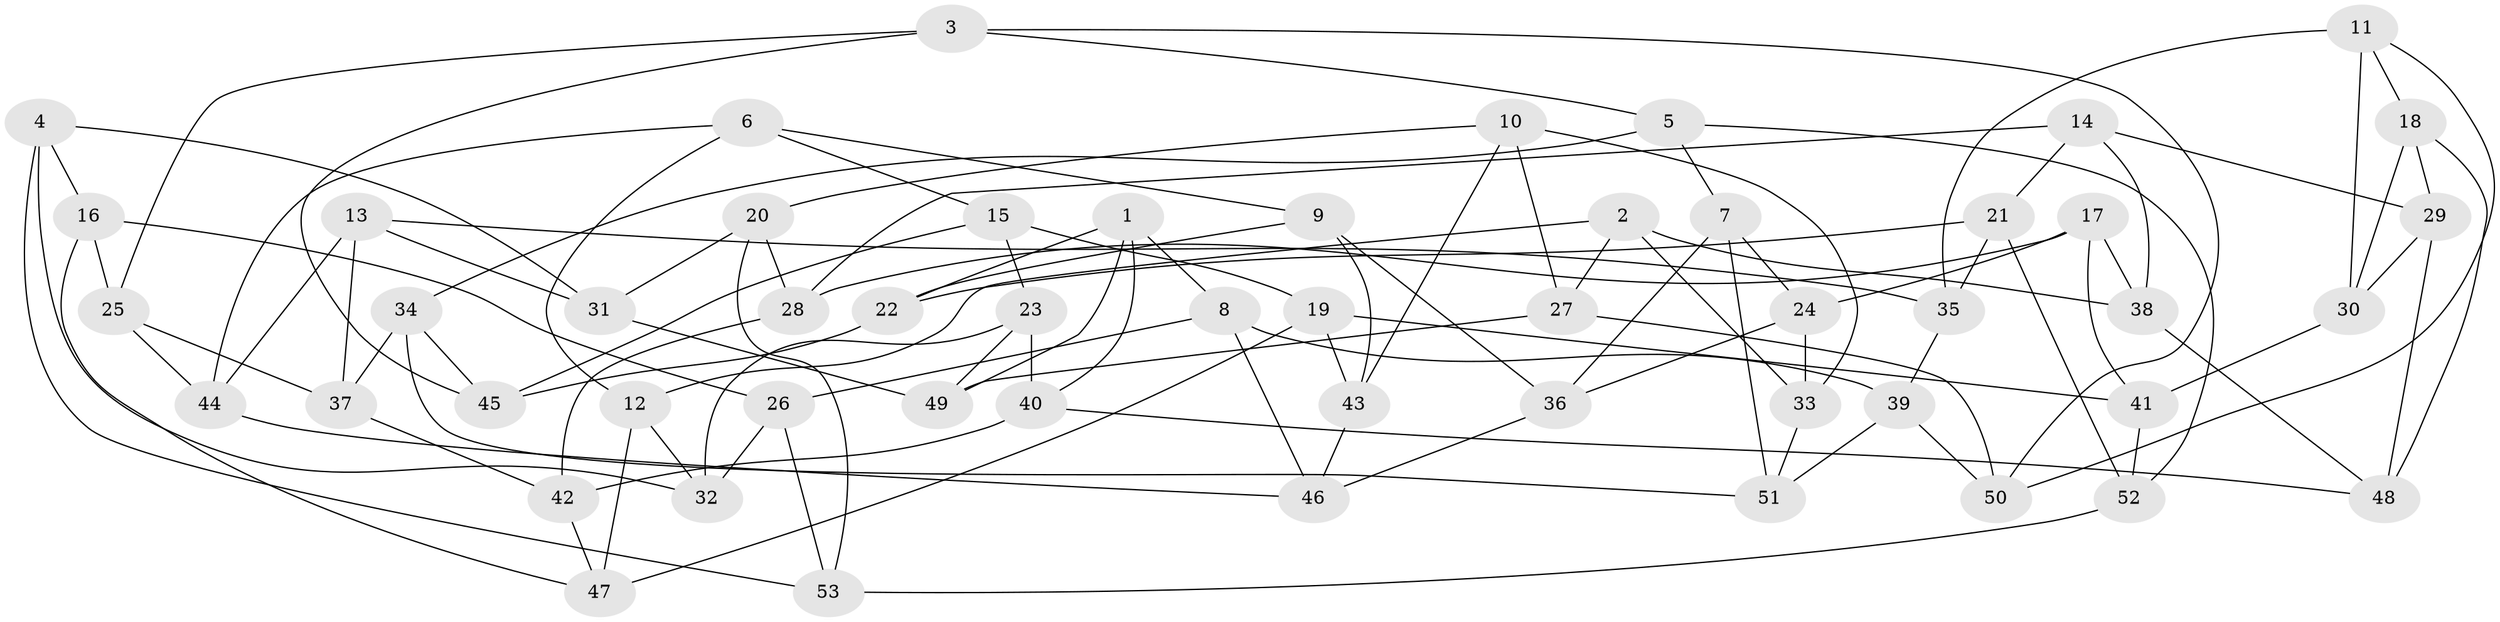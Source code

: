// Generated by graph-tools (version 1.1) at 2025/03/03/09/25 03:03:09]
// undirected, 53 vertices, 106 edges
graph export_dot {
graph [start="1"]
  node [color=gray90,style=filled];
  1;
  2;
  3;
  4;
  5;
  6;
  7;
  8;
  9;
  10;
  11;
  12;
  13;
  14;
  15;
  16;
  17;
  18;
  19;
  20;
  21;
  22;
  23;
  24;
  25;
  26;
  27;
  28;
  29;
  30;
  31;
  32;
  33;
  34;
  35;
  36;
  37;
  38;
  39;
  40;
  41;
  42;
  43;
  44;
  45;
  46;
  47;
  48;
  49;
  50;
  51;
  52;
  53;
  1 -- 40;
  1 -- 22;
  1 -- 8;
  1 -- 49;
  2 -- 33;
  2 -- 27;
  2 -- 12;
  2 -- 38;
  3 -- 5;
  3 -- 45;
  3 -- 25;
  3 -- 50;
  4 -- 31;
  4 -- 53;
  4 -- 32;
  4 -- 16;
  5 -- 34;
  5 -- 52;
  5 -- 7;
  6 -- 12;
  6 -- 9;
  6 -- 44;
  6 -- 15;
  7 -- 51;
  7 -- 24;
  7 -- 36;
  8 -- 26;
  8 -- 39;
  8 -- 46;
  9 -- 36;
  9 -- 22;
  9 -- 43;
  10 -- 43;
  10 -- 33;
  10 -- 20;
  10 -- 27;
  11 -- 50;
  11 -- 30;
  11 -- 18;
  11 -- 35;
  12 -- 32;
  12 -- 47;
  13 -- 35;
  13 -- 44;
  13 -- 37;
  13 -- 31;
  14 -- 38;
  14 -- 28;
  14 -- 21;
  14 -- 29;
  15 -- 23;
  15 -- 45;
  15 -- 19;
  16 -- 47;
  16 -- 25;
  16 -- 26;
  17 -- 41;
  17 -- 24;
  17 -- 28;
  17 -- 38;
  18 -- 29;
  18 -- 30;
  18 -- 48;
  19 -- 43;
  19 -- 47;
  19 -- 41;
  20 -- 31;
  20 -- 28;
  20 -- 53;
  21 -- 52;
  21 -- 22;
  21 -- 35;
  22 -- 45;
  23 -- 49;
  23 -- 32;
  23 -- 40;
  24 -- 33;
  24 -- 36;
  25 -- 37;
  25 -- 44;
  26 -- 32;
  26 -- 53;
  27 -- 49;
  27 -- 50;
  28 -- 42;
  29 -- 30;
  29 -- 48;
  30 -- 41;
  31 -- 49;
  33 -- 51;
  34 -- 45;
  34 -- 37;
  34 -- 51;
  35 -- 39;
  36 -- 46;
  37 -- 42;
  38 -- 48;
  39 -- 50;
  39 -- 51;
  40 -- 42;
  40 -- 48;
  41 -- 52;
  42 -- 47;
  43 -- 46;
  44 -- 46;
  52 -- 53;
}
